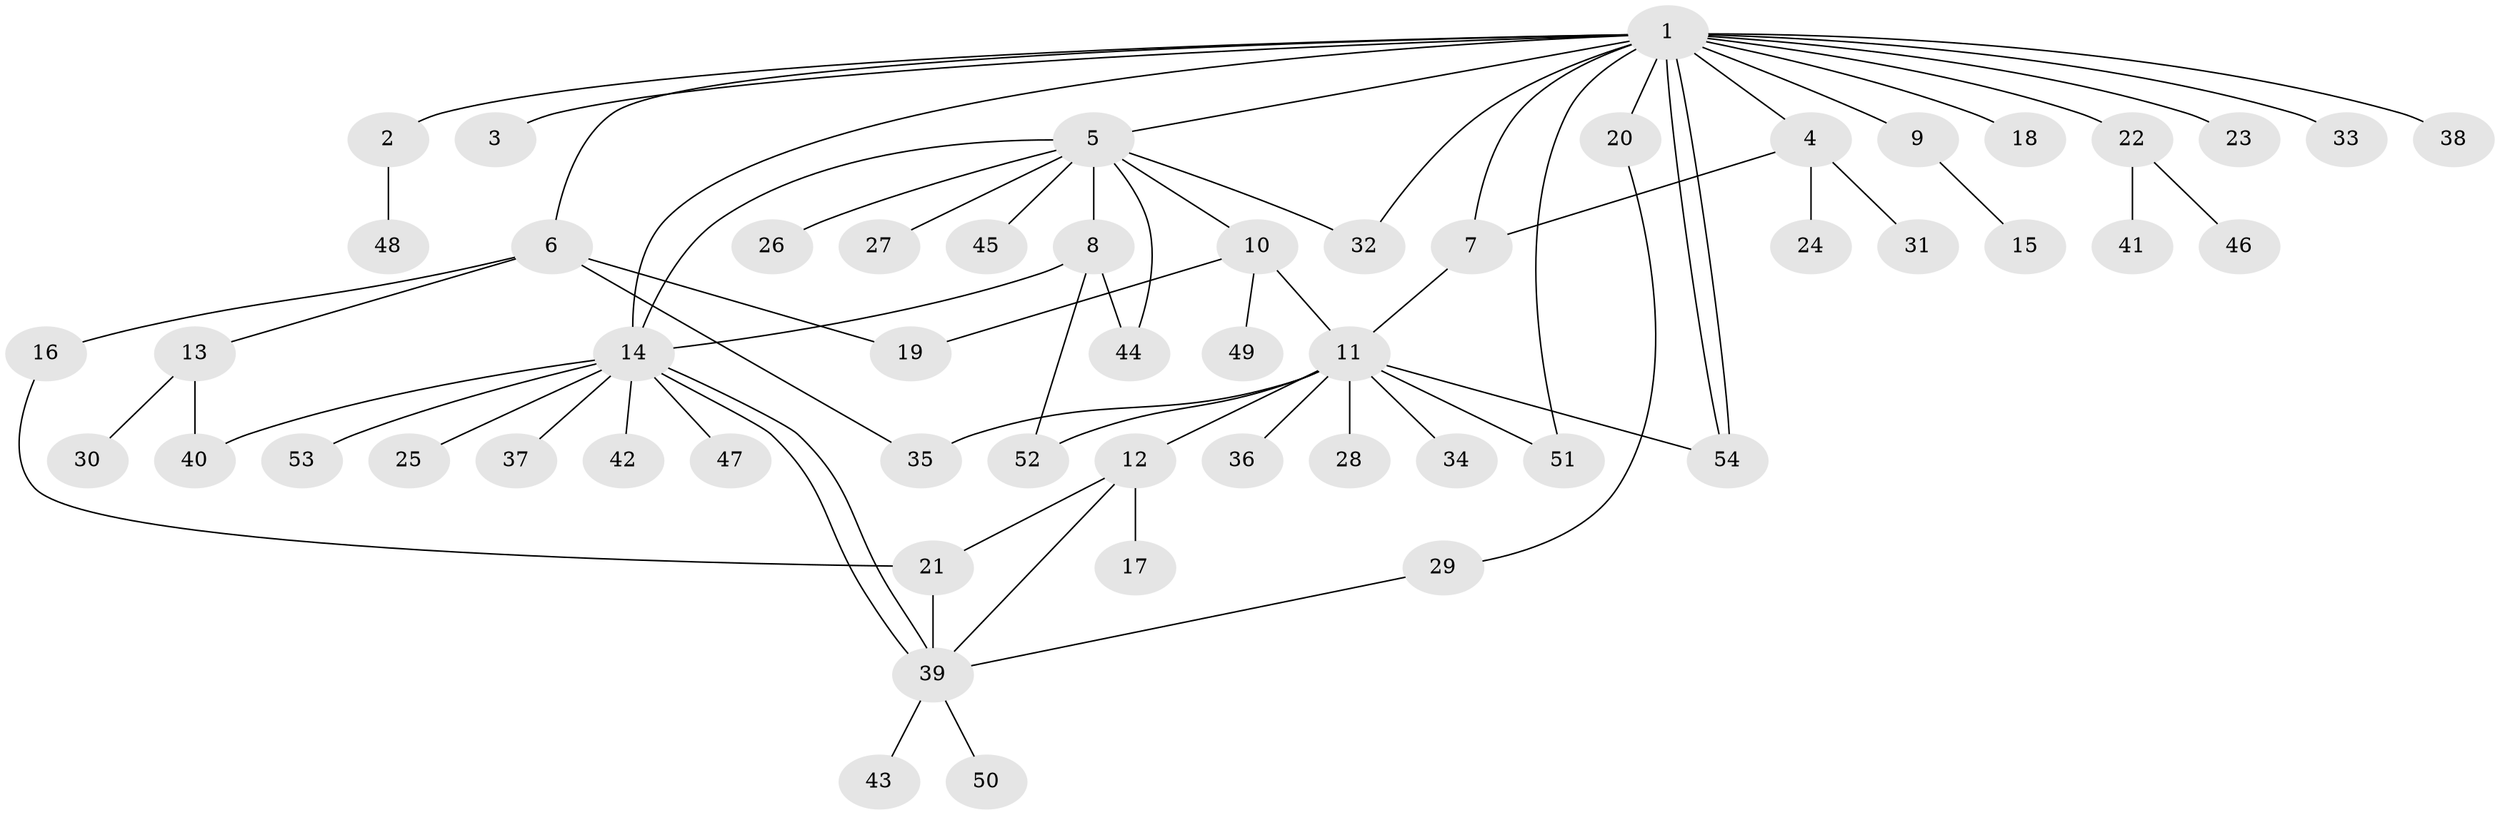 // Generated by graph-tools (version 1.1) at 2025/49/03/09/25 03:49:55]
// undirected, 54 vertices, 71 edges
graph export_dot {
graph [start="1"]
  node [color=gray90,style=filled];
  1;
  2;
  3;
  4;
  5;
  6;
  7;
  8;
  9;
  10;
  11;
  12;
  13;
  14;
  15;
  16;
  17;
  18;
  19;
  20;
  21;
  22;
  23;
  24;
  25;
  26;
  27;
  28;
  29;
  30;
  31;
  32;
  33;
  34;
  35;
  36;
  37;
  38;
  39;
  40;
  41;
  42;
  43;
  44;
  45;
  46;
  47;
  48;
  49;
  50;
  51;
  52;
  53;
  54;
  1 -- 2;
  1 -- 3;
  1 -- 4;
  1 -- 5;
  1 -- 6;
  1 -- 7;
  1 -- 9;
  1 -- 14;
  1 -- 18;
  1 -- 20;
  1 -- 22;
  1 -- 23;
  1 -- 32;
  1 -- 33;
  1 -- 38;
  1 -- 51;
  1 -- 54;
  1 -- 54;
  2 -- 48;
  4 -- 7;
  4 -- 24;
  4 -- 31;
  5 -- 8;
  5 -- 10;
  5 -- 14;
  5 -- 26;
  5 -- 27;
  5 -- 32;
  5 -- 44;
  5 -- 45;
  6 -- 13;
  6 -- 16;
  6 -- 19;
  6 -- 35;
  7 -- 11;
  8 -- 14;
  8 -- 44;
  8 -- 52;
  9 -- 15;
  10 -- 11;
  10 -- 19;
  10 -- 49;
  11 -- 12;
  11 -- 28;
  11 -- 34;
  11 -- 35;
  11 -- 36;
  11 -- 51;
  11 -- 52;
  11 -- 54;
  12 -- 17;
  12 -- 21;
  12 -- 39;
  13 -- 30;
  13 -- 40;
  14 -- 25;
  14 -- 37;
  14 -- 39;
  14 -- 39;
  14 -- 40;
  14 -- 42;
  14 -- 47;
  14 -- 53;
  16 -- 21;
  20 -- 29;
  21 -- 39;
  22 -- 41;
  22 -- 46;
  29 -- 39;
  39 -- 43;
  39 -- 50;
}
